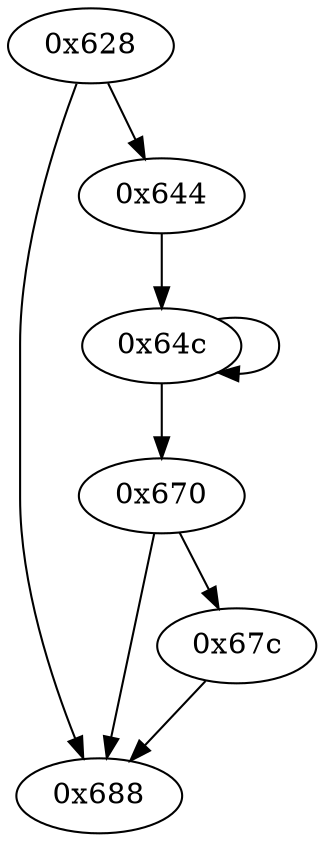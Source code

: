 digraph "" {
	"0x670"	 [opcode="[u'ldr', u'cmp', u'b']"];
	"0x688"	 [opcode="[u'mov', u'pop']"];
	"0x670" -> "0x688";
	"0x67c"	 [opcode="[u'ldr', u'add', u'bl']"];
	"0x670" -> "0x67c";
	"0x644"	 [opcode="[u'mov', u'mvn']"];
	"0x64c"	 [opcode="[u'ldrb', u'add', u'orr', u'and', u'eor', u'eor', u'sub', u'and', u'b']"];
	"0x644" -> "0x64c";
	"0x67c" -> "0x688";
	"0x628"	 [opcode="[u'push', u'add', u'ldr', u'mov', u'bl', u'cmp', u'b']"];
	"0x628" -> "0x644";
	"0x628" -> "0x688";
	"0x64c" -> "0x670";
	"0x64c" -> "0x64c";
}
